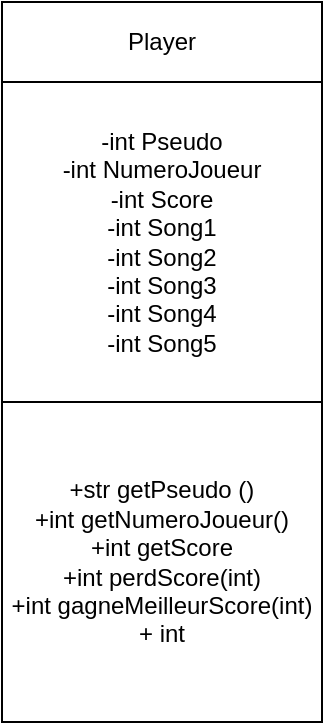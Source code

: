 <mxfile version="16.4.7" type="device"><diagram id="-FWWzU4de1h5dFj6cBIt" name="Page-1"><mxGraphModel dx="664" dy="697" grid="1" gridSize="10" guides="1" tooltips="1" connect="1" arrows="1" fold="1" page="1" pageScale="1" pageWidth="827" pageHeight="1169" math="0" shadow="0"><root><mxCell id="0"/><mxCell id="1" parent="0"/><mxCell id="rO7hFmOyqs00SEywzuhz-3" value="-int Pseudo&lt;br&gt;-int NumeroJoueur&lt;br&gt;-int Score&lt;br&gt;-int Song1&lt;br&gt;-int Song2&lt;br&gt;-int Song3&lt;br&gt;-int Song4&lt;br&gt;-int Song5" style="rounded=0;whiteSpace=wrap;html=1;" vertex="1" parent="1"><mxGeometry x="280" y="320" width="160" height="160" as="geometry"/></mxCell><mxCell id="rO7hFmOyqs00SEywzuhz-4" value="+str getPseudo ()&lt;br&gt;+int getNumeroJoueur()&lt;br&gt;+int getScore&lt;br&gt;+int perdScore(int)&lt;br&gt;+int gagneMeilleurScore(int)&lt;br&gt;+ int" style="rounded=0;whiteSpace=wrap;html=1;" vertex="1" parent="1"><mxGeometry x="280" y="480" width="160" height="160" as="geometry"/></mxCell><mxCell id="rO7hFmOyqs00SEywzuhz-5" value="Player" style="rounded=0;whiteSpace=wrap;html=1;" vertex="1" parent="1"><mxGeometry x="280" y="280" width="160" height="40" as="geometry"/></mxCell></root></mxGraphModel></diagram></mxfile>